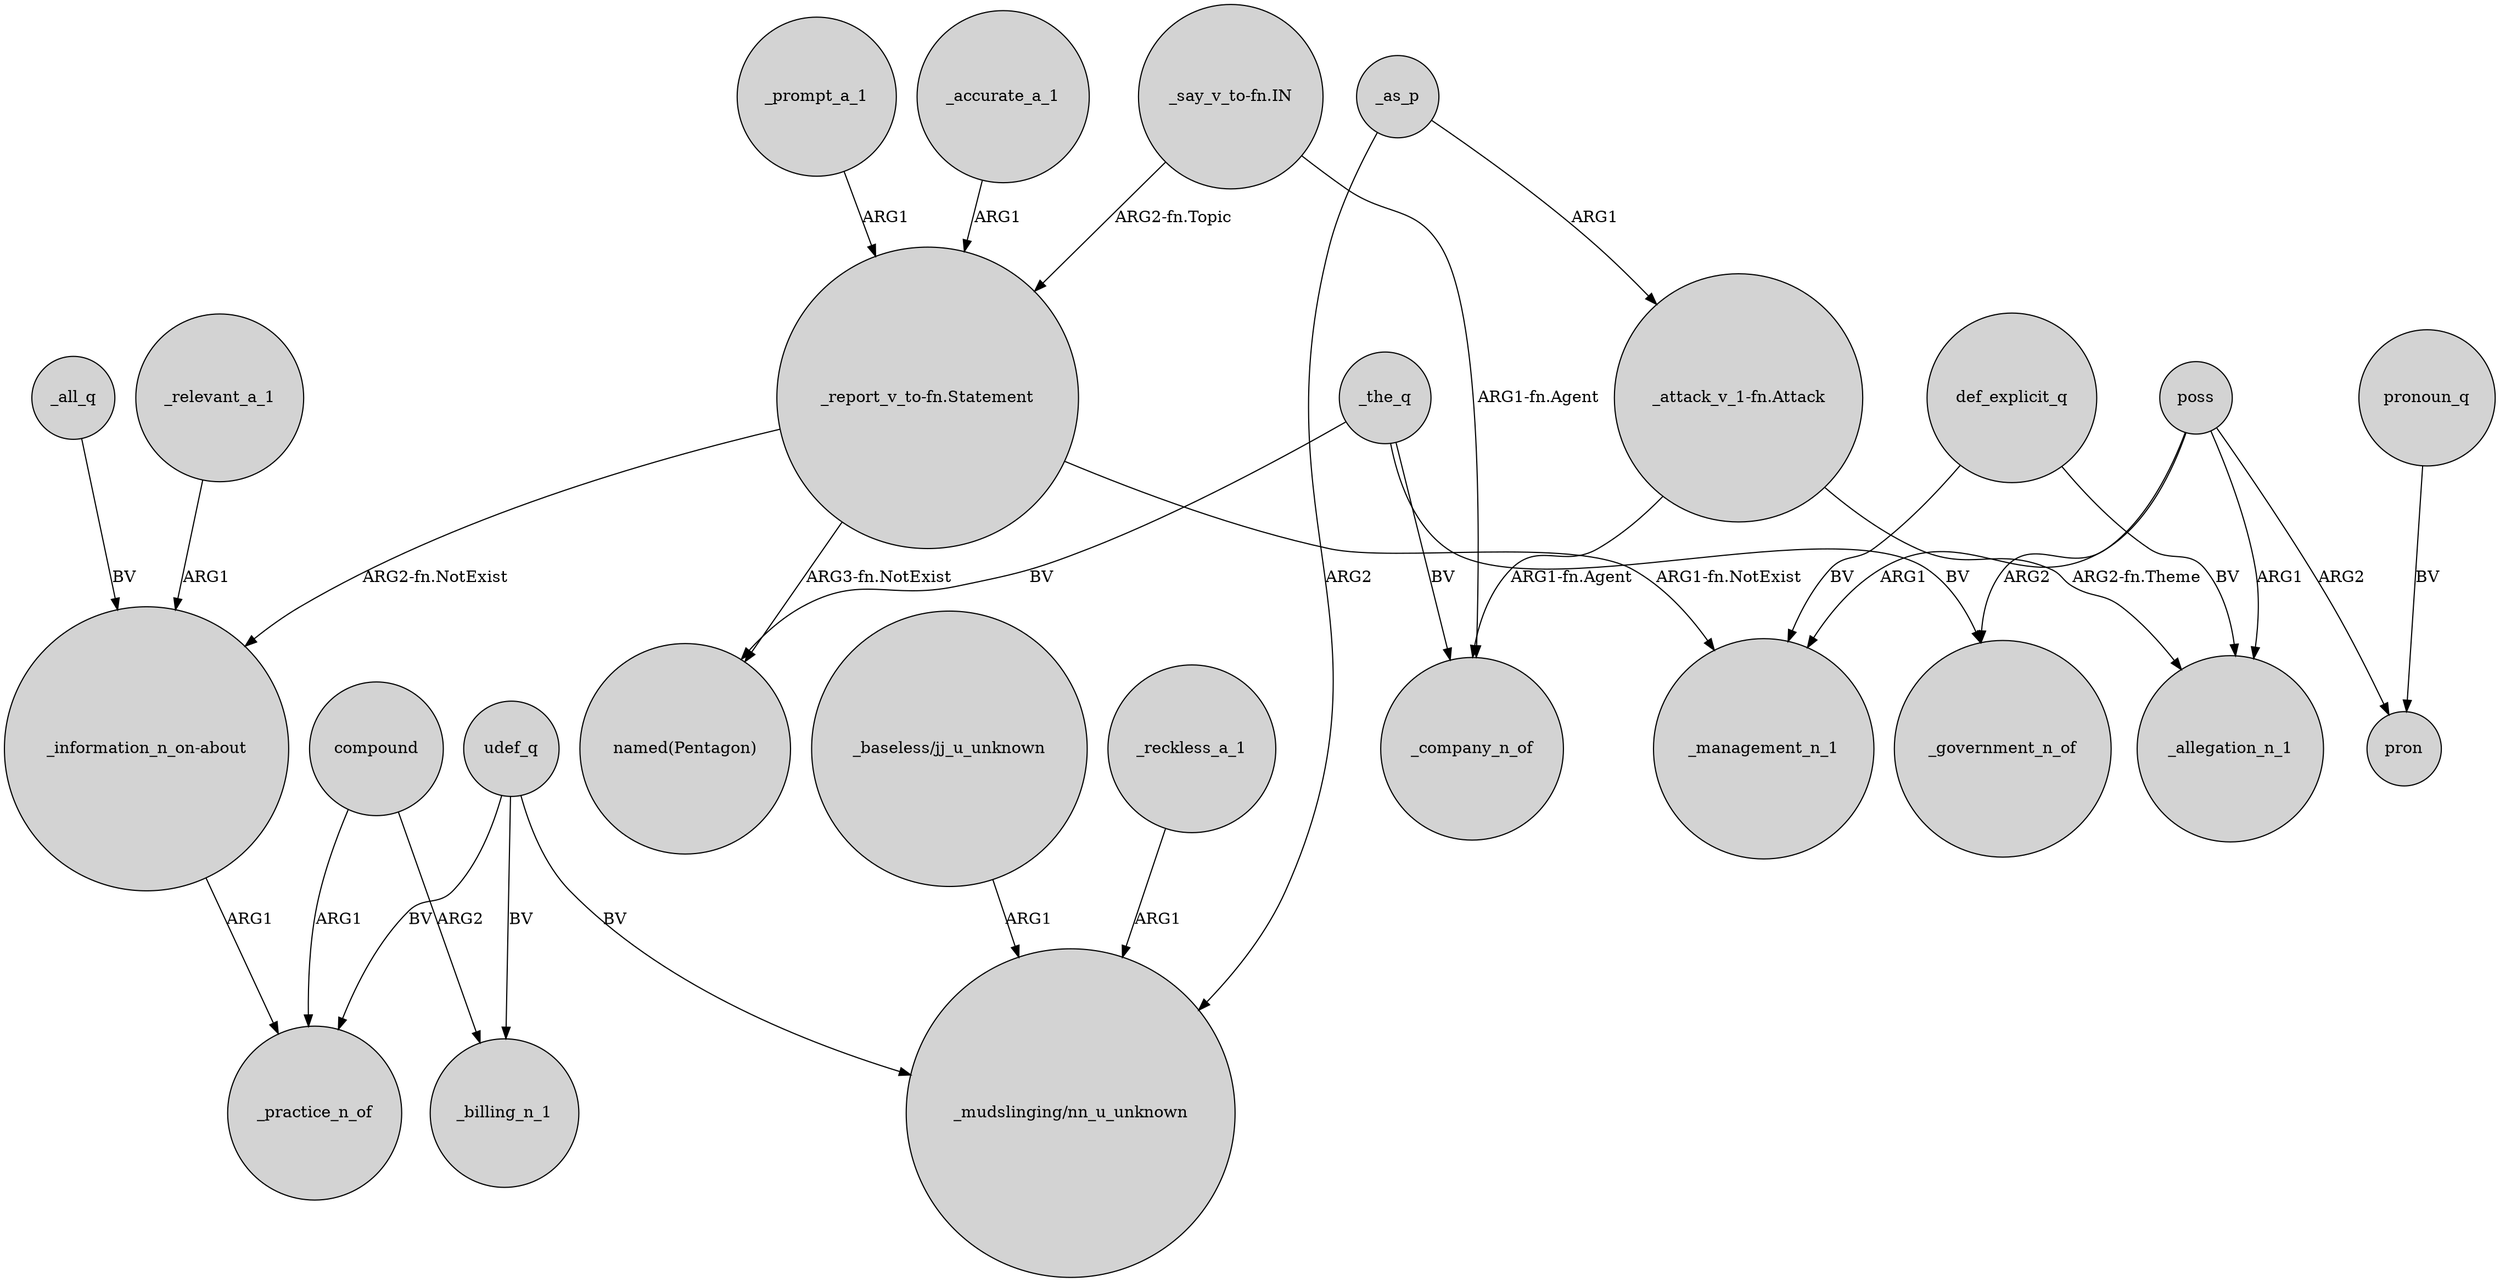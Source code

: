 digraph {
	node [shape=circle style=filled]
	"_report_v_to-fn.Statement" -> "_information_n_on-about" [label="ARG2-fn.NotExist"]
	_as_p -> "_attack_v_1-fn.Attack" [label=ARG1]
	_relevant_a_1 -> "_information_n_on-about" [label=ARG1]
	"_attack_v_1-fn.Attack" -> _company_n_of [label="ARG1-fn.Agent"]
	"_attack_v_1-fn.Attack" -> _allegation_n_1 [label="ARG2-fn.Theme"]
	poss -> pron [label=ARG2]
	_prompt_a_1 -> "_report_v_to-fn.Statement" [label=ARG1]
	"_report_v_to-fn.Statement" -> _management_n_1 [label="ARG1-fn.NotExist"]
	poss -> _allegation_n_1 [label=ARG1]
	compound -> _practice_n_of [label=ARG1]
	_accurate_a_1 -> "_report_v_to-fn.Statement" [label=ARG1]
	_the_q -> _company_n_of [label=BV]
	compound -> _billing_n_1 [label=ARG2]
	pronoun_q -> pron [label=BV]
	poss -> _management_n_1 [label=ARG1]
	"_baseless/jj_u_unknown" -> "_mudslinging/nn_u_unknown" [label=ARG1]
	"_report_v_to-fn.Statement" -> "named(Pentagon)" [label="ARG3-fn.NotExist"]
	"_say_v_to-fn.IN" -> "_report_v_to-fn.Statement" [label="ARG2-fn.Topic"]
	def_explicit_q -> _management_n_1 [label=BV]
	udef_q -> _billing_n_1 [label=BV]
	_all_q -> "_information_n_on-about" [label=BV]
	_the_q -> _government_n_of [label=BV]
	"_say_v_to-fn.IN" -> _company_n_of [label="ARG1-fn.Agent"]
	_as_p -> "_mudslinging/nn_u_unknown" [label=ARG2]
	_the_q -> "named(Pentagon)" [label=BV]
	udef_q -> _practice_n_of [label=BV]
	udef_q -> "_mudslinging/nn_u_unknown" [label=BV]
	_reckless_a_1 -> "_mudslinging/nn_u_unknown" [label=ARG1]
	poss -> _government_n_of [label=ARG2]
	"_information_n_on-about" -> _practice_n_of [label=ARG1]
	def_explicit_q -> _allegation_n_1 [label=BV]
}
